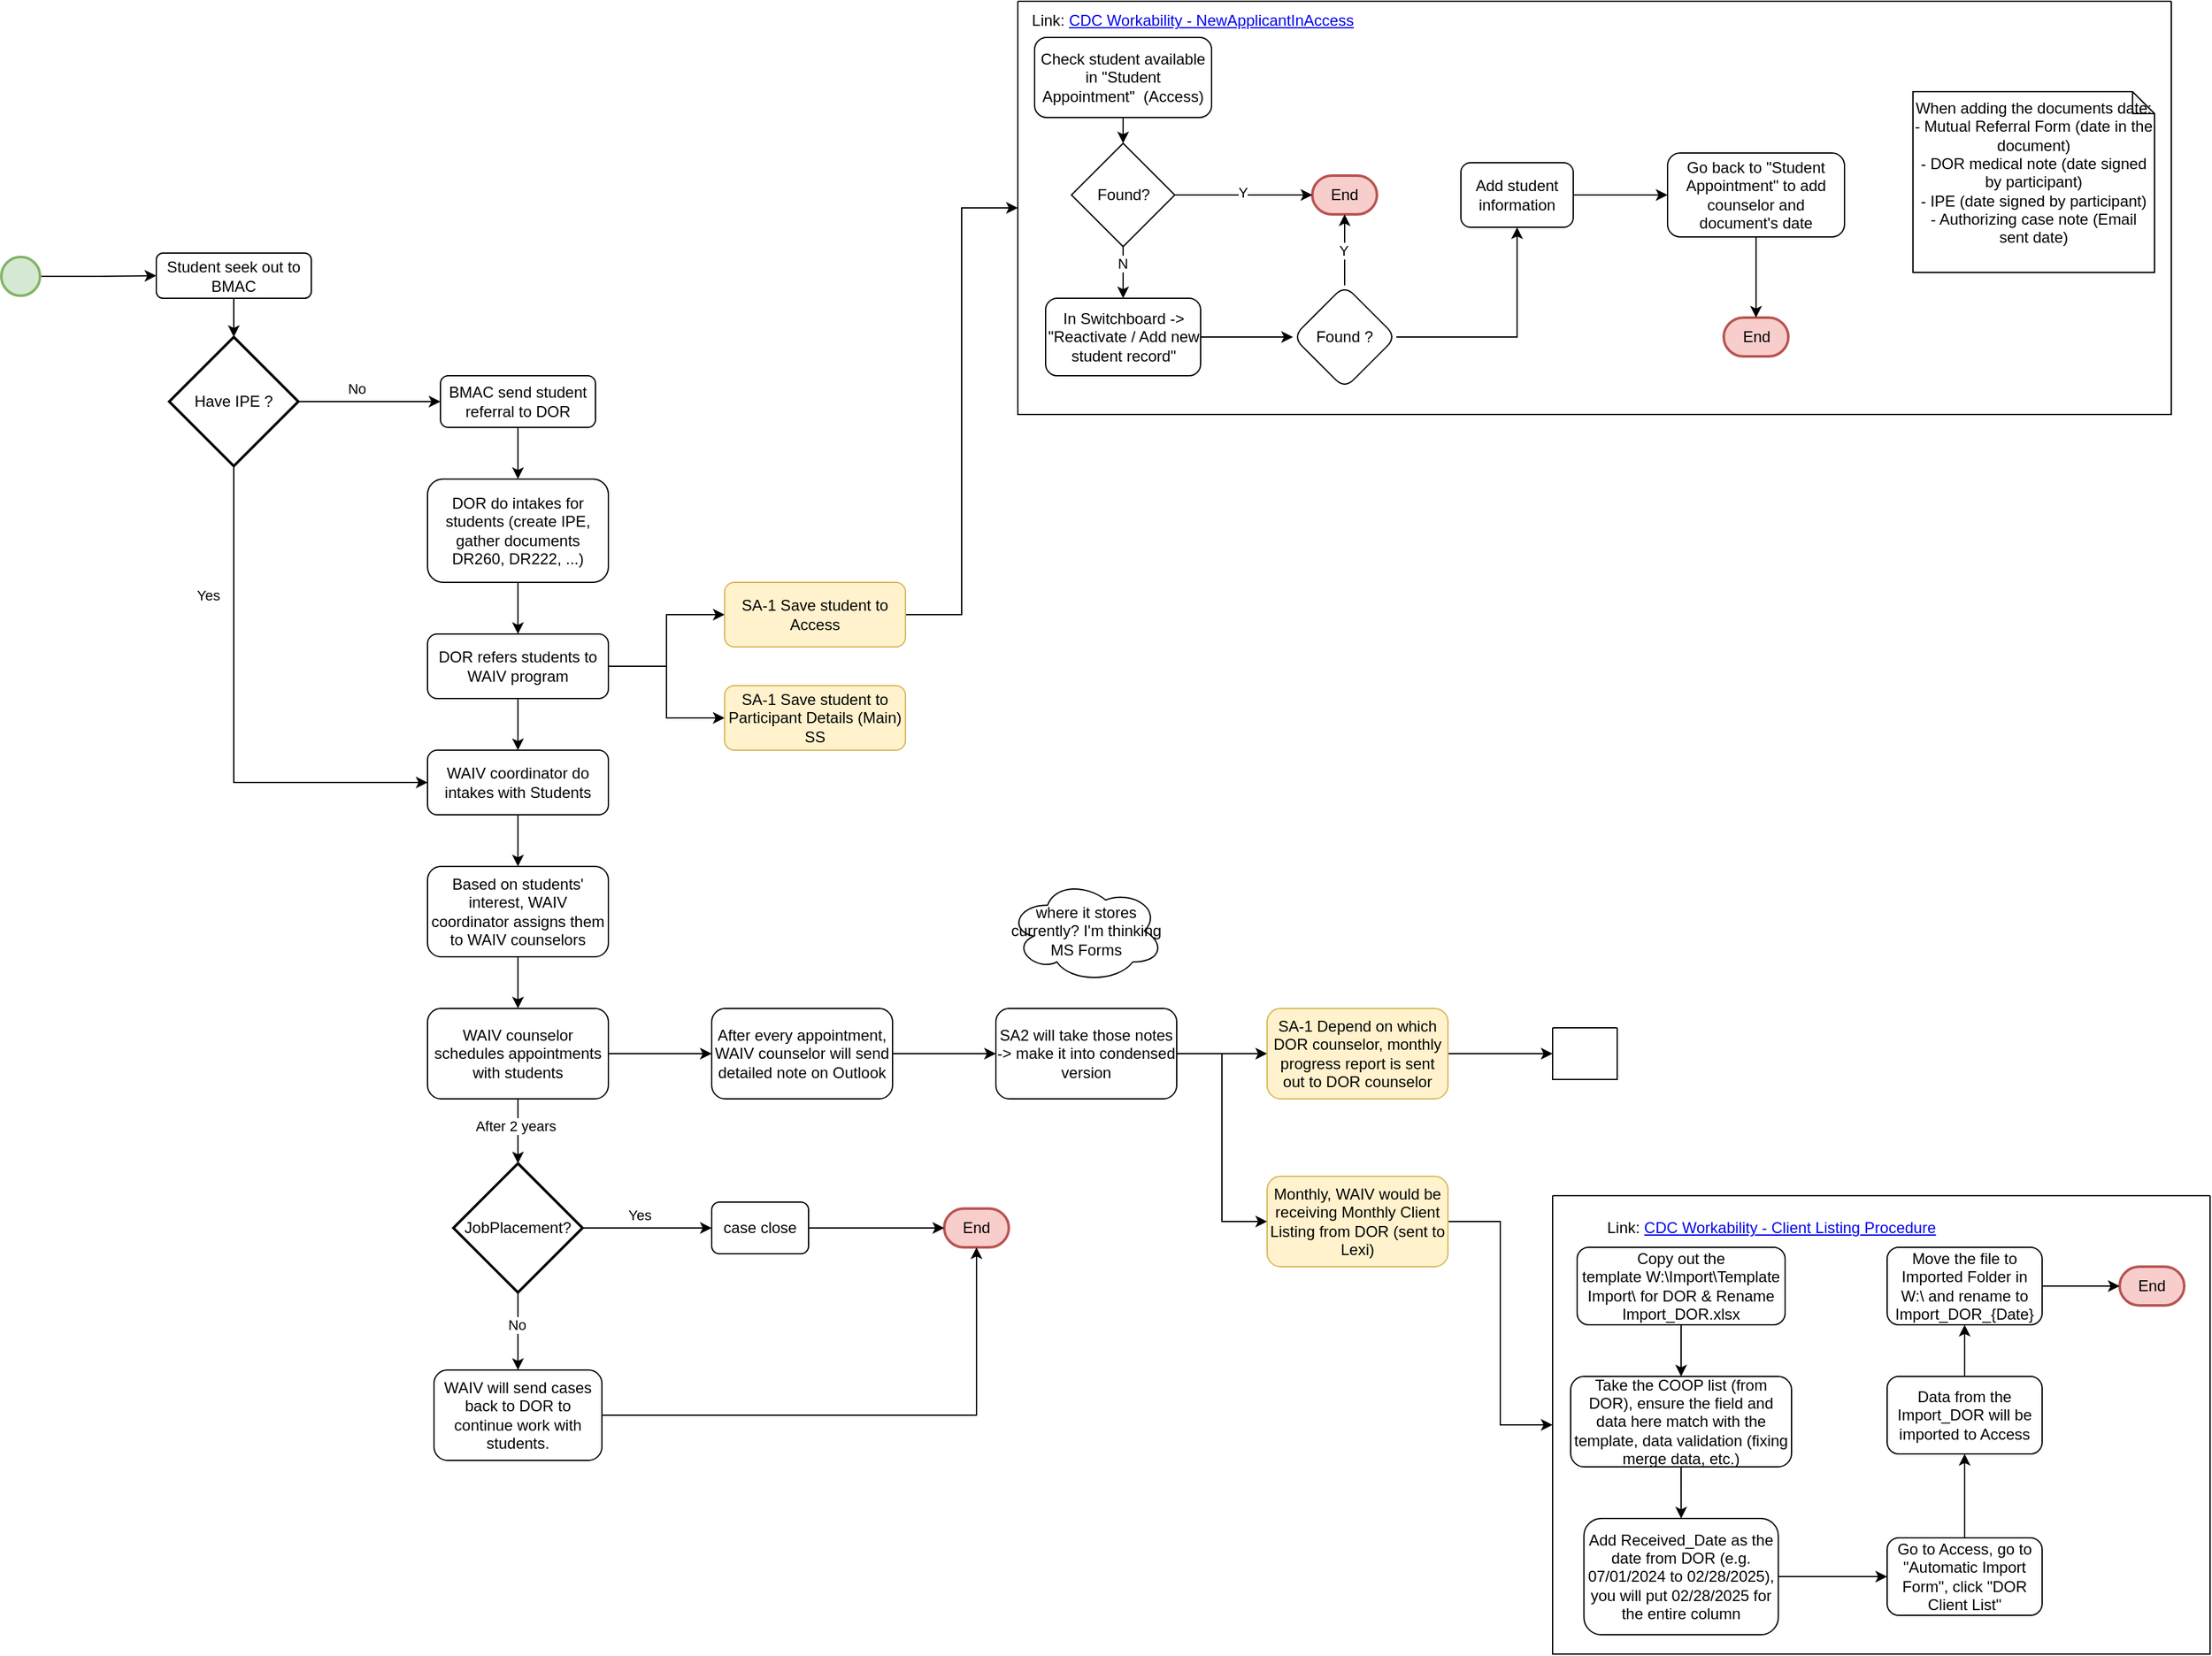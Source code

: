 <mxfile version="26.2.12">
  <diagram id="C5RBs43oDa-KdzZeNtuy" name="Page-1">
    <mxGraphModel dx="1495" dy="1996" grid="1" gridSize="10" guides="1" tooltips="1" connect="1" arrows="1" fold="1" page="1" pageScale="1" pageWidth="827" pageHeight="1169" math="0" shadow="0">
      <root>
        <mxCell id="WIyWlLk6GJQsqaUBKTNV-0" />
        <mxCell id="WIyWlLk6GJQsqaUBKTNV-1" parent="WIyWlLk6GJQsqaUBKTNV-0" />
        <mxCell id="_nmG_EsVDidJPEz30VU9-44" style="edgeStyle=orthogonalEdgeStyle;rounded=0;orthogonalLoop=1;jettySize=auto;html=1;exitX=0.5;exitY=1;exitDx=0;exitDy=0;entryX=0.5;entryY=0;entryDx=0;entryDy=0;" parent="WIyWlLk6GJQsqaUBKTNV-1" source="WIyWlLk6GJQsqaUBKTNV-3" target="_nmG_EsVDidJPEz30VU9-4" edge="1">
          <mxGeometry relative="1" as="geometry" />
        </mxCell>
        <mxCell id="WIyWlLk6GJQsqaUBKTNV-3" value="BMAC send student referral to DOR" style="rounded=1;whiteSpace=wrap;html=1;fontSize=12;glass=0;strokeWidth=1;shadow=0;" parent="WIyWlLk6GJQsqaUBKTNV-1" vertex="1">
          <mxGeometry x="380" y="100" width="120" height="40" as="geometry" />
        </mxCell>
        <mxCell id="_nmG_EsVDidJPEz30VU9-3" style="edgeStyle=orthogonalEdgeStyle;rounded=0;orthogonalLoop=1;jettySize=auto;html=1;exitX=1;exitY=0.5;exitDx=0;exitDy=0;exitPerimeter=0;entryX=0;entryY=0.5;entryDx=0;entryDy=0;" parent="WIyWlLk6GJQsqaUBKTNV-1" source="_nmG_EsVDidJPEz30VU9-0" target="_nmG_EsVDidJPEz30VU9-1" edge="1">
          <mxGeometry relative="1" as="geometry" />
        </mxCell>
        <mxCell id="_nmG_EsVDidJPEz30VU9-0" value="" style="strokeWidth=2;html=1;shape=mxgraph.flowchart.start_2;whiteSpace=wrap;fillColor=#d5e8d4;strokeColor=#82b366;" parent="WIyWlLk6GJQsqaUBKTNV-1" vertex="1">
          <mxGeometry x="40" y="8" width="30" height="30" as="geometry" />
        </mxCell>
        <mxCell id="_nmG_EsVDidJPEz30VU9-1" value="Student seek out to BMAC" style="rounded=1;whiteSpace=wrap;html=1;" parent="WIyWlLk6GJQsqaUBKTNV-1" vertex="1">
          <mxGeometry x="160" y="5" width="120" height="35" as="geometry" />
        </mxCell>
        <mxCell id="_nmG_EsVDidJPEz30VU9-7" value="" style="edgeStyle=orthogonalEdgeStyle;rounded=0;orthogonalLoop=1;jettySize=auto;html=1;" parent="WIyWlLk6GJQsqaUBKTNV-1" source="_nmG_EsVDidJPEz30VU9-4" target="_nmG_EsVDidJPEz30VU9-6" edge="1">
          <mxGeometry relative="1" as="geometry" />
        </mxCell>
        <mxCell id="_nmG_EsVDidJPEz30VU9-4" value="DOR do intakes for students (create IPE, gather documents DR260, DR222, ...)" style="rounded=1;whiteSpace=wrap;html=1;fontSize=12;glass=0;strokeWidth=1;shadow=0;" parent="WIyWlLk6GJQsqaUBKTNV-1" vertex="1">
          <mxGeometry x="370" y="180" width="140" height="80" as="geometry" />
        </mxCell>
        <mxCell id="_nmG_EsVDidJPEz30VU9-9" value="" style="edgeStyle=orthogonalEdgeStyle;rounded=0;orthogonalLoop=1;jettySize=auto;html=1;" parent="WIyWlLk6GJQsqaUBKTNV-1" source="_nmG_EsVDidJPEz30VU9-6" target="_nmG_EsVDidJPEz30VU9-8" edge="1">
          <mxGeometry relative="1" as="geometry" />
        </mxCell>
        <mxCell id="ooBP4RP4iMkbLxyPNMtn-1" style="edgeStyle=orthogonalEdgeStyle;rounded=0;orthogonalLoop=1;jettySize=auto;html=1;exitX=1;exitY=0.5;exitDx=0;exitDy=0;" edge="1" parent="WIyWlLk6GJQsqaUBKTNV-1" source="_nmG_EsVDidJPEz30VU9-6" target="_nmG_EsVDidJPEz30VU9-11">
          <mxGeometry relative="1" as="geometry" />
        </mxCell>
        <mxCell id="ooBP4RP4iMkbLxyPNMtn-2" style="edgeStyle=orthogonalEdgeStyle;rounded=0;orthogonalLoop=1;jettySize=auto;html=1;exitX=1;exitY=0.5;exitDx=0;exitDy=0;" edge="1" parent="WIyWlLk6GJQsqaUBKTNV-1" source="_nmG_EsVDidJPEz30VU9-6" target="ooBP4RP4iMkbLxyPNMtn-0">
          <mxGeometry relative="1" as="geometry" />
        </mxCell>
        <mxCell id="_nmG_EsVDidJPEz30VU9-6" value="DOR refers students to WAIV program" style="rounded=1;whiteSpace=wrap;html=1;fontSize=12;glass=0;strokeWidth=1;shadow=0;" parent="WIyWlLk6GJQsqaUBKTNV-1" vertex="1">
          <mxGeometry x="370" y="300" width="140" height="50" as="geometry" />
        </mxCell>
        <mxCell id="_nmG_EsVDidJPEz30VU9-14" value="" style="edgeStyle=orthogonalEdgeStyle;rounded=0;orthogonalLoop=1;jettySize=auto;html=1;" parent="WIyWlLk6GJQsqaUBKTNV-1" source="_nmG_EsVDidJPEz30VU9-8" target="_nmG_EsVDidJPEz30VU9-13" edge="1">
          <mxGeometry relative="1" as="geometry" />
        </mxCell>
        <mxCell id="_nmG_EsVDidJPEz30VU9-8" value="WAIV coordinator do intakes with Students" style="rounded=1;whiteSpace=wrap;html=1;fontSize=12;glass=0;strokeWidth=1;shadow=0;" parent="WIyWlLk6GJQsqaUBKTNV-1" vertex="1">
          <mxGeometry x="370" y="390" width="140" height="50" as="geometry" />
        </mxCell>
        <mxCell id="ooBP4RP4iMkbLxyPNMtn-10" style="edgeStyle=orthogonalEdgeStyle;rounded=0;orthogonalLoop=1;jettySize=auto;html=1;exitX=1;exitY=0.5;exitDx=0;exitDy=0;entryX=0;entryY=0.5;entryDx=0;entryDy=0;" edge="1" parent="WIyWlLk6GJQsqaUBKTNV-1" source="_nmG_EsVDidJPEz30VU9-11" target="ooBP4RP4iMkbLxyPNMtn-3">
          <mxGeometry relative="1" as="geometry" />
        </mxCell>
        <mxCell id="_nmG_EsVDidJPEz30VU9-11" value="SA-1 Save student to Access" style="rounded=1;whiteSpace=wrap;html=1;fontSize=12;glass=0;strokeWidth=1;shadow=0;fillColor=#fff2cc;strokeColor=#d6b656;" parent="WIyWlLk6GJQsqaUBKTNV-1" vertex="1">
          <mxGeometry x="600" y="260" width="140" height="50" as="geometry" />
        </mxCell>
        <mxCell id="_nmG_EsVDidJPEz30VU9-16" value="" style="edgeStyle=orthogonalEdgeStyle;rounded=0;orthogonalLoop=1;jettySize=auto;html=1;" parent="WIyWlLk6GJQsqaUBKTNV-1" source="_nmG_EsVDidJPEz30VU9-13" target="_nmG_EsVDidJPEz30VU9-15" edge="1">
          <mxGeometry relative="1" as="geometry" />
        </mxCell>
        <mxCell id="_nmG_EsVDidJPEz30VU9-13" value="Based on students&#39; interest, WAIV coordinator assigns them to WAIV counselors" style="rounded=1;whiteSpace=wrap;html=1;fontSize=12;glass=0;strokeWidth=1;shadow=0;" parent="WIyWlLk6GJQsqaUBKTNV-1" vertex="1">
          <mxGeometry x="370" y="480" width="140" height="70" as="geometry" />
        </mxCell>
        <mxCell id="_nmG_EsVDidJPEz30VU9-18" value="" style="edgeStyle=orthogonalEdgeStyle;rounded=0;orthogonalLoop=1;jettySize=auto;html=1;" parent="WIyWlLk6GJQsqaUBKTNV-1" source="_nmG_EsVDidJPEz30VU9-15" target="_nmG_EsVDidJPEz30VU9-17" edge="1">
          <mxGeometry relative="1" as="geometry" />
        </mxCell>
        <mxCell id="_nmG_EsVDidJPEz30VU9-15" value="WAIV counselor schedules appointments with students" style="rounded=1;whiteSpace=wrap;html=1;fontSize=12;glass=0;strokeWidth=1;shadow=0;" parent="WIyWlLk6GJQsqaUBKTNV-1" vertex="1">
          <mxGeometry x="370" y="590" width="140" height="70" as="geometry" />
        </mxCell>
        <mxCell id="_nmG_EsVDidJPEz30VU9-20" value="" style="edgeStyle=orthogonalEdgeStyle;rounded=0;orthogonalLoop=1;jettySize=auto;html=1;" parent="WIyWlLk6GJQsqaUBKTNV-1" source="_nmG_EsVDidJPEz30VU9-17" target="_nmG_EsVDidJPEz30VU9-19" edge="1">
          <mxGeometry relative="1" as="geometry" />
        </mxCell>
        <mxCell id="_nmG_EsVDidJPEz30VU9-17" value="After every appointment, WAIV counselor will send detailed note on Outlook" style="rounded=1;whiteSpace=wrap;html=1;fontSize=12;glass=0;strokeWidth=1;shadow=0;" parent="WIyWlLk6GJQsqaUBKTNV-1" vertex="1">
          <mxGeometry x="590" y="590" width="140" height="70" as="geometry" />
        </mxCell>
        <mxCell id="_nmG_EsVDidJPEz30VU9-27" style="edgeStyle=orthogonalEdgeStyle;rounded=0;orthogonalLoop=1;jettySize=auto;html=1;exitX=1;exitY=0.5;exitDx=0;exitDy=0;" parent="WIyWlLk6GJQsqaUBKTNV-1" source="_nmG_EsVDidJPEz30VU9-19" target="_nmG_EsVDidJPEz30VU9-25" edge="1">
          <mxGeometry relative="1" as="geometry" />
        </mxCell>
        <mxCell id="ooBP4RP4iMkbLxyPNMtn-36" style="edgeStyle=orthogonalEdgeStyle;rounded=0;orthogonalLoop=1;jettySize=auto;html=1;exitX=1;exitY=0.5;exitDx=0;exitDy=0;entryX=0;entryY=0.5;entryDx=0;entryDy=0;" edge="1" parent="WIyWlLk6GJQsqaUBKTNV-1" source="_nmG_EsVDidJPEz30VU9-19" target="ooBP4RP4iMkbLxyPNMtn-35">
          <mxGeometry relative="1" as="geometry" />
        </mxCell>
        <mxCell id="_nmG_EsVDidJPEz30VU9-19" value="SA2 will take those notes -&amp;gt; make it into condensed version" style="rounded=1;whiteSpace=wrap;html=1;fontSize=12;glass=0;strokeWidth=1;shadow=0;" parent="WIyWlLk6GJQsqaUBKTNV-1" vertex="1">
          <mxGeometry x="810" y="590" width="140" height="70" as="geometry" />
        </mxCell>
        <mxCell id="_nmG_EsVDidJPEz30VU9-21" value="case close" style="rounded=1;whiteSpace=wrap;html=1;fontSize=12;glass=0;strokeWidth=1;shadow=0;" parent="WIyWlLk6GJQsqaUBKTNV-1" vertex="1">
          <mxGeometry x="590" y="740" width="75" height="40" as="geometry" />
        </mxCell>
        <mxCell id="ooBP4RP4iMkbLxyPNMtn-38" style="edgeStyle=orthogonalEdgeStyle;rounded=0;orthogonalLoop=1;jettySize=auto;html=1;exitX=1;exitY=0.5;exitDx=0;exitDy=0;entryX=0;entryY=0.5;entryDx=0;entryDy=0;" edge="1" parent="WIyWlLk6GJQsqaUBKTNV-1" source="_nmG_EsVDidJPEz30VU9-25" target="ooBP4RP4iMkbLxyPNMtn-31">
          <mxGeometry relative="1" as="geometry" />
        </mxCell>
        <mxCell id="_nmG_EsVDidJPEz30VU9-25" value="SA-1 Depend on which DOR counselor, monthly progress report is sent out to DOR counselor" style="rounded=1;whiteSpace=wrap;html=1;fontSize=12;glass=0;strokeWidth=1;shadow=0;fillColor=#fff2cc;strokeColor=#d6b656;" parent="WIyWlLk6GJQsqaUBKTNV-1" vertex="1">
          <mxGeometry x="1020" y="590" width="140" height="70" as="geometry" />
        </mxCell>
        <mxCell id="_nmG_EsVDidJPEz30VU9-31" value="" style="edgeStyle=orthogonalEdgeStyle;rounded=0;orthogonalLoop=1;jettySize=auto;html=1;entryX=0;entryY=0.5;entryDx=0;entryDy=0;" parent="WIyWlLk6GJQsqaUBKTNV-1" source="_nmG_EsVDidJPEz30VU9-28" target="_nmG_EsVDidJPEz30VU9-21" edge="1">
          <mxGeometry relative="1" as="geometry">
            <mxPoint x="590" y="750" as="targetPoint" />
          </mxGeometry>
        </mxCell>
        <mxCell id="_nmG_EsVDidJPEz30VU9-32" value="Yes" style="edgeLabel;html=1;align=center;verticalAlign=middle;resizable=0;points=[];" parent="_nmG_EsVDidJPEz30VU9-31" vertex="1" connectable="0">
          <mxGeometry x="-0.12" relative="1" as="geometry">
            <mxPoint y="-10" as="offset" />
          </mxGeometry>
        </mxCell>
        <mxCell id="_nmG_EsVDidJPEz30VU9-34" style="edgeStyle=orthogonalEdgeStyle;rounded=0;orthogonalLoop=1;jettySize=auto;html=1;exitX=0.5;exitY=1;exitDx=0;exitDy=0;exitPerimeter=0;entryX=0.5;entryY=0;entryDx=0;entryDy=0;" parent="WIyWlLk6GJQsqaUBKTNV-1" source="_nmG_EsVDidJPEz30VU9-28" target="_nmG_EsVDidJPEz30VU9-33" edge="1">
          <mxGeometry relative="1" as="geometry" />
        </mxCell>
        <mxCell id="_nmG_EsVDidJPEz30VU9-37" value="No" style="edgeLabel;html=1;align=center;verticalAlign=middle;resizable=0;points=[];" parent="_nmG_EsVDidJPEz30VU9-34" vertex="1" connectable="0">
          <mxGeometry x="-0.167" y="-1" relative="1" as="geometry">
            <mxPoint as="offset" />
          </mxGeometry>
        </mxCell>
        <mxCell id="_nmG_EsVDidJPEz30VU9-28" value="JobPlacement?" style="strokeWidth=2;html=1;shape=mxgraph.flowchart.decision;whiteSpace=wrap;" parent="WIyWlLk6GJQsqaUBKTNV-1" vertex="1">
          <mxGeometry x="390" y="710" width="100" height="100" as="geometry" />
        </mxCell>
        <mxCell id="_nmG_EsVDidJPEz30VU9-29" style="edgeStyle=orthogonalEdgeStyle;rounded=0;orthogonalLoop=1;jettySize=auto;html=1;exitX=0.5;exitY=1;exitDx=0;exitDy=0;entryX=0.5;entryY=0;entryDx=0;entryDy=0;entryPerimeter=0;" parent="WIyWlLk6GJQsqaUBKTNV-1" source="_nmG_EsVDidJPEz30VU9-15" target="_nmG_EsVDidJPEz30VU9-28" edge="1">
          <mxGeometry relative="1" as="geometry" />
        </mxCell>
        <mxCell id="_nmG_EsVDidJPEz30VU9-39" value="After 2 years" style="edgeLabel;html=1;align=center;verticalAlign=middle;resizable=0;points=[];" parent="_nmG_EsVDidJPEz30VU9-29" vertex="1" connectable="0">
          <mxGeometry x="-0.16" y="-2" relative="1" as="geometry">
            <mxPoint as="offset" />
          </mxGeometry>
        </mxCell>
        <mxCell id="_nmG_EsVDidJPEz30VU9-33" value="WAIV will send cases back to DOR to continue work with students." style="rounded=1;whiteSpace=wrap;html=1;" parent="WIyWlLk6GJQsqaUBKTNV-1" vertex="1">
          <mxGeometry x="375" y="870" width="130" height="70" as="geometry" />
        </mxCell>
        <mxCell id="_nmG_EsVDidJPEz30VU9-35" value="End" style="strokeWidth=2;html=1;shape=mxgraph.flowchart.terminator;whiteSpace=wrap;fillColor=#f8cecc;strokeColor=#b85450;" parent="WIyWlLk6GJQsqaUBKTNV-1" vertex="1">
          <mxGeometry x="770" y="745" width="50" height="30" as="geometry" />
        </mxCell>
        <mxCell id="_nmG_EsVDidJPEz30VU9-36" style="edgeStyle=orthogonalEdgeStyle;rounded=0;orthogonalLoop=1;jettySize=auto;html=1;exitX=1;exitY=0.5;exitDx=0;exitDy=0;entryX=0;entryY=0.5;entryDx=0;entryDy=0;entryPerimeter=0;" parent="WIyWlLk6GJQsqaUBKTNV-1" source="_nmG_EsVDidJPEz30VU9-21" target="_nmG_EsVDidJPEz30VU9-35" edge="1">
          <mxGeometry relative="1" as="geometry" />
        </mxCell>
        <mxCell id="_nmG_EsVDidJPEz30VU9-38" style="edgeStyle=orthogonalEdgeStyle;rounded=0;orthogonalLoop=1;jettySize=auto;html=1;exitX=1;exitY=0.5;exitDx=0;exitDy=0;entryX=0.5;entryY=1;entryDx=0;entryDy=0;entryPerimeter=0;" parent="WIyWlLk6GJQsqaUBKTNV-1" source="_nmG_EsVDidJPEz30VU9-33" target="_nmG_EsVDidJPEz30VU9-35" edge="1">
          <mxGeometry relative="1" as="geometry" />
        </mxCell>
        <mxCell id="_nmG_EsVDidJPEz30VU9-40" value="where it stores currently? I&#39;m thinking MS Forms" style="ellipse;shape=cloud;whiteSpace=wrap;html=1;" parent="WIyWlLk6GJQsqaUBKTNV-1" vertex="1">
          <mxGeometry x="820" y="490" width="120" height="80" as="geometry" />
        </mxCell>
        <mxCell id="_nmG_EsVDidJPEz30VU9-43" style="edgeStyle=orthogonalEdgeStyle;rounded=0;orthogonalLoop=1;jettySize=auto;html=1;exitX=1;exitY=0.5;exitDx=0;exitDy=0;exitPerimeter=0;entryX=0;entryY=0.5;entryDx=0;entryDy=0;" parent="WIyWlLk6GJQsqaUBKTNV-1" source="_nmG_EsVDidJPEz30VU9-41" target="WIyWlLk6GJQsqaUBKTNV-3" edge="1">
          <mxGeometry relative="1" as="geometry" />
        </mxCell>
        <mxCell id="_nmG_EsVDidJPEz30VU9-45" value="No" style="edgeLabel;html=1;align=center;verticalAlign=middle;resizable=0;points=[];" parent="_nmG_EsVDidJPEz30VU9-43" vertex="1" connectable="0">
          <mxGeometry x="-0.178" y="-1" relative="1" as="geometry">
            <mxPoint y="-11" as="offset" />
          </mxGeometry>
        </mxCell>
        <mxCell id="_nmG_EsVDidJPEz30VU9-46" style="edgeStyle=orthogonalEdgeStyle;rounded=0;orthogonalLoop=1;jettySize=auto;html=1;exitX=0.5;exitY=1;exitDx=0;exitDy=0;exitPerimeter=0;entryX=0;entryY=0.5;entryDx=0;entryDy=0;" parent="WIyWlLk6GJQsqaUBKTNV-1" source="_nmG_EsVDidJPEz30VU9-41" target="_nmG_EsVDidJPEz30VU9-8" edge="1">
          <mxGeometry relative="1" as="geometry" />
        </mxCell>
        <mxCell id="_nmG_EsVDidJPEz30VU9-47" value="Yes" style="edgeLabel;html=1;align=center;verticalAlign=middle;resizable=0;points=[];" parent="_nmG_EsVDidJPEz30VU9-46" vertex="1" connectable="0">
          <mxGeometry x="-0.493" y="-1" relative="1" as="geometry">
            <mxPoint x="-19" as="offset" />
          </mxGeometry>
        </mxCell>
        <mxCell id="_nmG_EsVDidJPEz30VU9-41" value="Have IPE ?" style="strokeWidth=2;html=1;shape=mxgraph.flowchart.decision;whiteSpace=wrap;" parent="WIyWlLk6GJQsqaUBKTNV-1" vertex="1">
          <mxGeometry x="170" y="70" width="100" height="100" as="geometry" />
        </mxCell>
        <mxCell id="_nmG_EsVDidJPEz30VU9-42" style="edgeStyle=orthogonalEdgeStyle;rounded=0;orthogonalLoop=1;jettySize=auto;html=1;exitX=0.5;exitY=1;exitDx=0;exitDy=0;entryX=0.5;entryY=0;entryDx=0;entryDy=0;entryPerimeter=0;" parent="WIyWlLk6GJQsqaUBKTNV-1" source="_nmG_EsVDidJPEz30VU9-1" target="_nmG_EsVDidJPEz30VU9-41" edge="1">
          <mxGeometry relative="1" as="geometry" />
        </mxCell>
        <mxCell id="ooBP4RP4iMkbLxyPNMtn-0" value="SA-1 Save student to Participant Details (Main) SS" style="rounded=1;whiteSpace=wrap;html=1;fontSize=12;glass=0;strokeWidth=1;shadow=0;fillColor=#fff2cc;strokeColor=#d6b656;" vertex="1" parent="WIyWlLk6GJQsqaUBKTNV-1">
          <mxGeometry x="600" y="340" width="140" height="50" as="geometry" />
        </mxCell>
        <mxCell id="ooBP4RP4iMkbLxyPNMtn-3" value="" style="swimlane;startSize=0;" vertex="1" parent="WIyWlLk6GJQsqaUBKTNV-1">
          <mxGeometry x="827" y="-190" width="893" height="320" as="geometry" />
        </mxCell>
        <mxCell id="ooBP4RP4iMkbLxyPNMtn-4" value="Link:&amp;nbsp;&lt;a href=&quot;https://csulb.sharepoint.com/sites/CDC-Workability/Wiki/NewApplicantInAccess.aspx&quot;&gt;CDC Workability - NewApplicantInAccess&lt;/a&gt;" style="text;html=1;align=center;verticalAlign=middle;resizable=0;points=[];autosize=1;strokeColor=none;fillColor=none;" vertex="1" parent="ooBP4RP4iMkbLxyPNMtn-3">
          <mxGeometry width="270" height="30" as="geometry" />
        </mxCell>
        <mxCell id="ooBP4RP4iMkbLxyPNMtn-7" style="edgeStyle=orthogonalEdgeStyle;rounded=0;orthogonalLoop=1;jettySize=auto;html=1;exitX=0.5;exitY=1;exitDx=0;exitDy=0;entryX=0.5;entryY=0;entryDx=0;entryDy=0;" edge="1" parent="ooBP4RP4iMkbLxyPNMtn-3" source="ooBP4RP4iMkbLxyPNMtn-5" target="ooBP4RP4iMkbLxyPNMtn-6">
          <mxGeometry relative="1" as="geometry" />
        </mxCell>
        <mxCell id="ooBP4RP4iMkbLxyPNMtn-5" value="Check student available in &quot;Student Appointment&quot;&amp;nbsp; (Access)" style="rounded=1;whiteSpace=wrap;html=1;" vertex="1" parent="ooBP4RP4iMkbLxyPNMtn-3">
          <mxGeometry x="13" y="28" width="137" height="62" as="geometry" />
        </mxCell>
        <mxCell id="ooBP4RP4iMkbLxyPNMtn-13" style="edgeStyle=orthogonalEdgeStyle;rounded=0;orthogonalLoop=1;jettySize=auto;html=1;exitX=0.5;exitY=1;exitDx=0;exitDy=0;" edge="1" parent="ooBP4RP4iMkbLxyPNMtn-3" source="ooBP4RP4iMkbLxyPNMtn-6" target="ooBP4RP4iMkbLxyPNMtn-11">
          <mxGeometry relative="1" as="geometry" />
        </mxCell>
        <mxCell id="ooBP4RP4iMkbLxyPNMtn-14" value="N" style="edgeLabel;html=1;align=center;verticalAlign=middle;resizable=0;points=[];" vertex="1" connectable="0" parent="ooBP4RP4iMkbLxyPNMtn-13">
          <mxGeometry x="-0.35" y="-1" relative="1" as="geometry">
            <mxPoint as="offset" />
          </mxGeometry>
        </mxCell>
        <mxCell id="ooBP4RP4iMkbLxyPNMtn-6" value="Found?" style="rhombus;whiteSpace=wrap;html=1;" vertex="1" parent="ooBP4RP4iMkbLxyPNMtn-3">
          <mxGeometry x="41.5" y="110" width="80" height="80" as="geometry" />
        </mxCell>
        <mxCell id="ooBP4RP4iMkbLxyPNMtn-8" value="End" style="strokeWidth=2;html=1;shape=mxgraph.flowchart.terminator;whiteSpace=wrap;fillColor=#f8cecc;strokeColor=#b85450;" vertex="1" parent="ooBP4RP4iMkbLxyPNMtn-3">
          <mxGeometry x="228" y="135" width="50" height="30" as="geometry" />
        </mxCell>
        <mxCell id="ooBP4RP4iMkbLxyPNMtn-9" style="edgeStyle=orthogonalEdgeStyle;rounded=0;orthogonalLoop=1;jettySize=auto;html=1;exitX=1;exitY=0.5;exitDx=0;exitDy=0;entryX=0;entryY=0.5;entryDx=0;entryDy=0;entryPerimeter=0;" edge="1" parent="ooBP4RP4iMkbLxyPNMtn-3" source="ooBP4RP4iMkbLxyPNMtn-6" target="ooBP4RP4iMkbLxyPNMtn-8">
          <mxGeometry relative="1" as="geometry" />
        </mxCell>
        <mxCell id="ooBP4RP4iMkbLxyPNMtn-12" value="Y" style="edgeLabel;html=1;align=center;verticalAlign=middle;resizable=0;points=[];" vertex="1" connectable="0" parent="ooBP4RP4iMkbLxyPNMtn-9">
          <mxGeometry x="-0.041" y="2" relative="1" as="geometry">
            <mxPoint x="1" as="offset" />
          </mxGeometry>
        </mxCell>
        <mxCell id="ooBP4RP4iMkbLxyPNMtn-18" value="" style="edgeStyle=orthogonalEdgeStyle;rounded=0;orthogonalLoop=1;jettySize=auto;html=1;" edge="1" parent="ooBP4RP4iMkbLxyPNMtn-3" source="ooBP4RP4iMkbLxyPNMtn-11" target="ooBP4RP4iMkbLxyPNMtn-17">
          <mxGeometry relative="1" as="geometry" />
        </mxCell>
        <mxCell id="ooBP4RP4iMkbLxyPNMtn-11" value="In Switchboard -&amp;gt; &quot;Reactivate / Add new student record&quot;" style="rounded=1;whiteSpace=wrap;html=1;" vertex="1" parent="ooBP4RP4iMkbLxyPNMtn-3">
          <mxGeometry x="21.5" y="230" width="120" height="60" as="geometry" />
        </mxCell>
        <mxCell id="ooBP4RP4iMkbLxyPNMtn-22" value="" style="edgeStyle=orthogonalEdgeStyle;rounded=0;orthogonalLoop=1;jettySize=auto;html=1;" edge="1" parent="ooBP4RP4iMkbLxyPNMtn-3" source="ooBP4RP4iMkbLxyPNMtn-17" target="ooBP4RP4iMkbLxyPNMtn-21">
          <mxGeometry relative="1" as="geometry" />
        </mxCell>
        <mxCell id="ooBP4RP4iMkbLxyPNMtn-17" value="Found ?" style="rhombus;whiteSpace=wrap;html=1;rounded=1;" vertex="1" parent="ooBP4RP4iMkbLxyPNMtn-3">
          <mxGeometry x="213" y="220" width="80" height="80" as="geometry" />
        </mxCell>
        <mxCell id="ooBP4RP4iMkbLxyPNMtn-19" style="edgeStyle=orthogonalEdgeStyle;rounded=0;orthogonalLoop=1;jettySize=auto;html=1;exitX=0.5;exitY=0;exitDx=0;exitDy=0;entryX=0.5;entryY=1;entryDx=0;entryDy=0;entryPerimeter=0;" edge="1" parent="ooBP4RP4iMkbLxyPNMtn-3" source="ooBP4RP4iMkbLxyPNMtn-17" target="ooBP4RP4iMkbLxyPNMtn-8">
          <mxGeometry relative="1" as="geometry" />
        </mxCell>
        <mxCell id="ooBP4RP4iMkbLxyPNMtn-20" value="Y" style="edgeLabel;html=1;align=center;verticalAlign=middle;resizable=0;points=[];" vertex="1" connectable="0" parent="ooBP4RP4iMkbLxyPNMtn-19">
          <mxGeometry x="-0.018" y="1" relative="1" as="geometry">
            <mxPoint as="offset" />
          </mxGeometry>
        </mxCell>
        <mxCell id="ooBP4RP4iMkbLxyPNMtn-24" value="" style="edgeStyle=orthogonalEdgeStyle;rounded=0;orthogonalLoop=1;jettySize=auto;html=1;" edge="1" parent="ooBP4RP4iMkbLxyPNMtn-3" source="ooBP4RP4iMkbLxyPNMtn-21" target="ooBP4RP4iMkbLxyPNMtn-23">
          <mxGeometry relative="1" as="geometry" />
        </mxCell>
        <mxCell id="ooBP4RP4iMkbLxyPNMtn-21" value="Add student information" style="whiteSpace=wrap;html=1;rounded=1;" vertex="1" parent="ooBP4RP4iMkbLxyPNMtn-3">
          <mxGeometry x="343" y="125" width="87" height="50" as="geometry" />
        </mxCell>
        <mxCell id="ooBP4RP4iMkbLxyPNMtn-23" value="Go back to &quot;Student Appointment&quot; to add counselor and document&#39;s date" style="whiteSpace=wrap;html=1;rounded=1;" vertex="1" parent="ooBP4RP4iMkbLxyPNMtn-3">
          <mxGeometry x="503" y="117.5" width="137" height="65" as="geometry" />
        </mxCell>
        <mxCell id="ooBP4RP4iMkbLxyPNMtn-25" value="End" style="strokeWidth=2;html=1;shape=mxgraph.flowchart.terminator;whiteSpace=wrap;fillColor=#f8cecc;strokeColor=#b85450;" vertex="1" parent="ooBP4RP4iMkbLxyPNMtn-3">
          <mxGeometry x="546.5" y="245" width="50" height="30" as="geometry" />
        </mxCell>
        <mxCell id="ooBP4RP4iMkbLxyPNMtn-26" style="edgeStyle=orthogonalEdgeStyle;rounded=0;orthogonalLoop=1;jettySize=auto;html=1;exitX=0.5;exitY=1;exitDx=0;exitDy=0;entryX=0.5;entryY=0;entryDx=0;entryDy=0;entryPerimeter=0;" edge="1" parent="ooBP4RP4iMkbLxyPNMtn-3" source="ooBP4RP4iMkbLxyPNMtn-23" target="ooBP4RP4iMkbLxyPNMtn-25">
          <mxGeometry relative="1" as="geometry" />
        </mxCell>
        <mxCell id="ooBP4RP4iMkbLxyPNMtn-28" value="When adding the documents date:&lt;div&gt;- Mutual Referral Form (date in the document)&lt;/div&gt;&lt;div&gt;- DOR medical note (date signed by participant)&lt;/div&gt;&lt;div&gt;- IPE (date signed by participant)&lt;/div&gt;&lt;div&gt;- Authorizing case note (Email sent date)&lt;/div&gt;&lt;div&gt;&lt;br&gt;&lt;/div&gt;" style="shape=note;whiteSpace=wrap;html=1;backgroundOutline=1;darkOpacity=0.05;size=17;" vertex="1" parent="ooBP4RP4iMkbLxyPNMtn-3">
          <mxGeometry x="693" y="70" width="187" height="140" as="geometry" />
        </mxCell>
        <mxCell id="ooBP4RP4iMkbLxyPNMtn-31" value="" style="swimlane;startSize=0;" vertex="1" collapsed="1" parent="WIyWlLk6GJQsqaUBKTNV-1">
          <mxGeometry x="1241" y="605" width="50" height="40" as="geometry">
            <mxRectangle x="1241" y="605" width="820" height="420" as="alternateBounds" />
          </mxGeometry>
        </mxCell>
        <mxCell id="ooBP4RP4iMkbLxyPNMtn-33" value="Previously, the progress report is sent out quarterly, but we aim to send out monthly" style="text;html=1;align=center;verticalAlign=middle;resizable=0;points=[];autosize=1;strokeColor=none;fillColor=none;" vertex="1" parent="ooBP4RP4iMkbLxyPNMtn-31">
          <mxGeometry x="30" y="20" width="470" height="30" as="geometry" />
        </mxCell>
        <mxCell id="ooBP4RP4iMkbLxyPNMtn-40" style="edgeStyle=orthogonalEdgeStyle;rounded=0;orthogonalLoop=1;jettySize=auto;html=1;exitX=1;exitY=0.5;exitDx=0;exitDy=0;entryX=0;entryY=0.5;entryDx=0;entryDy=0;" edge="1" parent="WIyWlLk6GJQsqaUBKTNV-1" source="ooBP4RP4iMkbLxyPNMtn-35" target="ooBP4RP4iMkbLxyPNMtn-39">
          <mxGeometry relative="1" as="geometry" />
        </mxCell>
        <mxCell id="ooBP4RP4iMkbLxyPNMtn-35" value="Monthly, WAIV would be receiving Monthly Client Listing from DOR (sent to Lexi)" style="rounded=1;whiteSpace=wrap;html=1;fontSize=12;glass=0;strokeWidth=1;shadow=0;fillColor=#fff2cc;strokeColor=#d6b656;" vertex="1" parent="WIyWlLk6GJQsqaUBKTNV-1">
          <mxGeometry x="1020" y="720" width="140" height="70" as="geometry" />
        </mxCell>
        <mxCell id="ooBP4RP4iMkbLxyPNMtn-39" value="" style="swimlane;startSize=0;" vertex="1" parent="WIyWlLk6GJQsqaUBKTNV-1">
          <mxGeometry x="1241" y="735" width="509" height="355" as="geometry">
            <mxRectangle x="1241" y="735" width="50" height="40" as="alternateBounds" />
          </mxGeometry>
        </mxCell>
        <mxCell id="ooBP4RP4iMkbLxyPNMtn-41" value="Link:&amp;nbsp;&lt;a href=&quot;https://csulb.sharepoint.com/sites/CDC-Workability/Wiki/Client%20Listing%20Procedure.aspx&quot;&gt;CDC Workability - Client Listing Procedure&lt;/a&gt;" style="text;html=1;align=center;verticalAlign=middle;resizable=0;points=[];autosize=1;strokeColor=none;fillColor=none;" vertex="1" parent="ooBP4RP4iMkbLxyPNMtn-39">
          <mxGeometry x="29" y="10" width="280" height="30" as="geometry" />
        </mxCell>
        <mxCell id="ooBP4RP4iMkbLxyPNMtn-44" value="" style="edgeStyle=orthogonalEdgeStyle;rounded=0;orthogonalLoop=1;jettySize=auto;html=1;" edge="1" parent="ooBP4RP4iMkbLxyPNMtn-39" source="ooBP4RP4iMkbLxyPNMtn-42" target="ooBP4RP4iMkbLxyPNMtn-43">
          <mxGeometry relative="1" as="geometry" />
        </mxCell>
        <mxCell id="ooBP4RP4iMkbLxyPNMtn-42" value="Copy out the template&amp;nbsp;W:\Import\Template Import\ for DOR &amp;amp; Rename Import_DOR.xlsx" style="rounded=1;whiteSpace=wrap;html=1;" vertex="1" parent="ooBP4RP4iMkbLxyPNMtn-39">
          <mxGeometry x="19" y="40" width="161" height="60" as="geometry" />
        </mxCell>
        <mxCell id="ooBP4RP4iMkbLxyPNMtn-46" value="" style="edgeStyle=orthogonalEdgeStyle;rounded=0;orthogonalLoop=1;jettySize=auto;html=1;" edge="1" parent="ooBP4RP4iMkbLxyPNMtn-39" source="ooBP4RP4iMkbLxyPNMtn-43" target="ooBP4RP4iMkbLxyPNMtn-45">
          <mxGeometry relative="1" as="geometry" />
        </mxCell>
        <mxCell id="ooBP4RP4iMkbLxyPNMtn-43" value="Take the COOP list (from DOR), ensure the field and data here match with the template, data validation (fixing merge data, etc.)" style="rounded=1;whiteSpace=wrap;html=1;" vertex="1" parent="ooBP4RP4iMkbLxyPNMtn-39">
          <mxGeometry x="14" y="140" width="171" height="70" as="geometry" />
        </mxCell>
        <mxCell id="ooBP4RP4iMkbLxyPNMtn-48" value="" style="edgeStyle=orthogonalEdgeStyle;rounded=0;orthogonalLoop=1;jettySize=auto;html=1;" edge="1" parent="ooBP4RP4iMkbLxyPNMtn-39" source="ooBP4RP4iMkbLxyPNMtn-45" target="ooBP4RP4iMkbLxyPNMtn-47">
          <mxGeometry relative="1" as="geometry" />
        </mxCell>
        <mxCell id="ooBP4RP4iMkbLxyPNMtn-45" value="Add Received_Date as the date from DOR (e.g. 07/01/2024 to 02/28/2025), you will put 02/28/2025 for the entire column" style="whiteSpace=wrap;html=1;rounded=1;" vertex="1" parent="ooBP4RP4iMkbLxyPNMtn-39">
          <mxGeometry x="24.25" y="250" width="150.5" height="90" as="geometry" />
        </mxCell>
        <mxCell id="ooBP4RP4iMkbLxyPNMtn-50" value="" style="edgeStyle=orthogonalEdgeStyle;rounded=0;orthogonalLoop=1;jettySize=auto;html=1;" edge="1" parent="ooBP4RP4iMkbLxyPNMtn-39" source="ooBP4RP4iMkbLxyPNMtn-47" target="ooBP4RP4iMkbLxyPNMtn-49">
          <mxGeometry relative="1" as="geometry" />
        </mxCell>
        <mxCell id="ooBP4RP4iMkbLxyPNMtn-47" value="Go to Access, go to &quot;Automatic Import Form&quot;, click &quot;DOR Client List&quot;" style="whiteSpace=wrap;html=1;rounded=1;" vertex="1" parent="ooBP4RP4iMkbLxyPNMtn-39">
          <mxGeometry x="259" y="265" width="120" height="60" as="geometry" />
        </mxCell>
        <mxCell id="ooBP4RP4iMkbLxyPNMtn-54" style="edgeStyle=orthogonalEdgeStyle;rounded=0;orthogonalLoop=1;jettySize=auto;html=1;exitX=0.5;exitY=0;exitDx=0;exitDy=0;entryX=0.5;entryY=1;entryDx=0;entryDy=0;" edge="1" parent="ooBP4RP4iMkbLxyPNMtn-39" source="ooBP4RP4iMkbLxyPNMtn-49" target="ooBP4RP4iMkbLxyPNMtn-53">
          <mxGeometry relative="1" as="geometry" />
        </mxCell>
        <mxCell id="ooBP4RP4iMkbLxyPNMtn-49" value="Data from the Import_DOR will be imported to Access" style="whiteSpace=wrap;html=1;rounded=1;" vertex="1" parent="ooBP4RP4iMkbLxyPNMtn-39">
          <mxGeometry x="259" y="140" width="120" height="60" as="geometry" />
        </mxCell>
        <mxCell id="ooBP4RP4iMkbLxyPNMtn-53" value="Move the file to Imported Folder in W:\ and rename to Import_DOR_{Date}" style="whiteSpace=wrap;html=1;rounded=1;" vertex="1" parent="ooBP4RP4iMkbLxyPNMtn-39">
          <mxGeometry x="259" y="40" width="120" height="60" as="geometry" />
        </mxCell>
        <mxCell id="ooBP4RP4iMkbLxyPNMtn-55" value="End" style="strokeWidth=2;html=1;shape=mxgraph.flowchart.terminator;whiteSpace=wrap;fillColor=#f8cecc;strokeColor=#b85450;" vertex="1" parent="ooBP4RP4iMkbLxyPNMtn-39">
          <mxGeometry x="439" y="55" width="50" height="30" as="geometry" />
        </mxCell>
        <mxCell id="ooBP4RP4iMkbLxyPNMtn-56" style="edgeStyle=orthogonalEdgeStyle;rounded=0;orthogonalLoop=1;jettySize=auto;html=1;exitX=1;exitY=0.5;exitDx=0;exitDy=0;entryX=0;entryY=0.5;entryDx=0;entryDy=0;entryPerimeter=0;" edge="1" parent="ooBP4RP4iMkbLxyPNMtn-39" source="ooBP4RP4iMkbLxyPNMtn-53" target="ooBP4RP4iMkbLxyPNMtn-55">
          <mxGeometry relative="1" as="geometry" />
        </mxCell>
      </root>
    </mxGraphModel>
  </diagram>
</mxfile>
